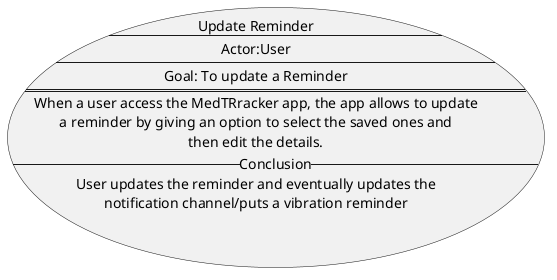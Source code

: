 @startuml
usecase UC01 as "Update Reminder
--
Actor:User
--
Goal: To update a Reminder
==
When a user access the MedTRracker app, the app allows to update
a reminder by giving an option to select the saved ones and
then edit the details.
--Conclusion--
User updates the reminder and eventually updates the
notification channel/puts a vibration reminder

"
@enduml